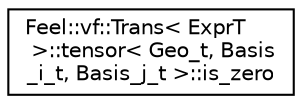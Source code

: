 digraph "Graphical Class Hierarchy"
{
 // LATEX_PDF_SIZE
  edge [fontname="Helvetica",fontsize="10",labelfontname="Helvetica",labelfontsize="10"];
  node [fontname="Helvetica",fontsize="10",shape=record];
  rankdir="LR";
  Node0 [label="Feel::vf::Trans\< ExprT\l \>::tensor\< Geo_t, Basis\l_i_t, Basis_j_t \>::is_zero",height=0.2,width=0.4,color="black", fillcolor="white", style="filled",URL="$structFeel_1_1vf_1_1Trans_1_1tensor_1_1is__zero.html",tooltip=" "];
}
